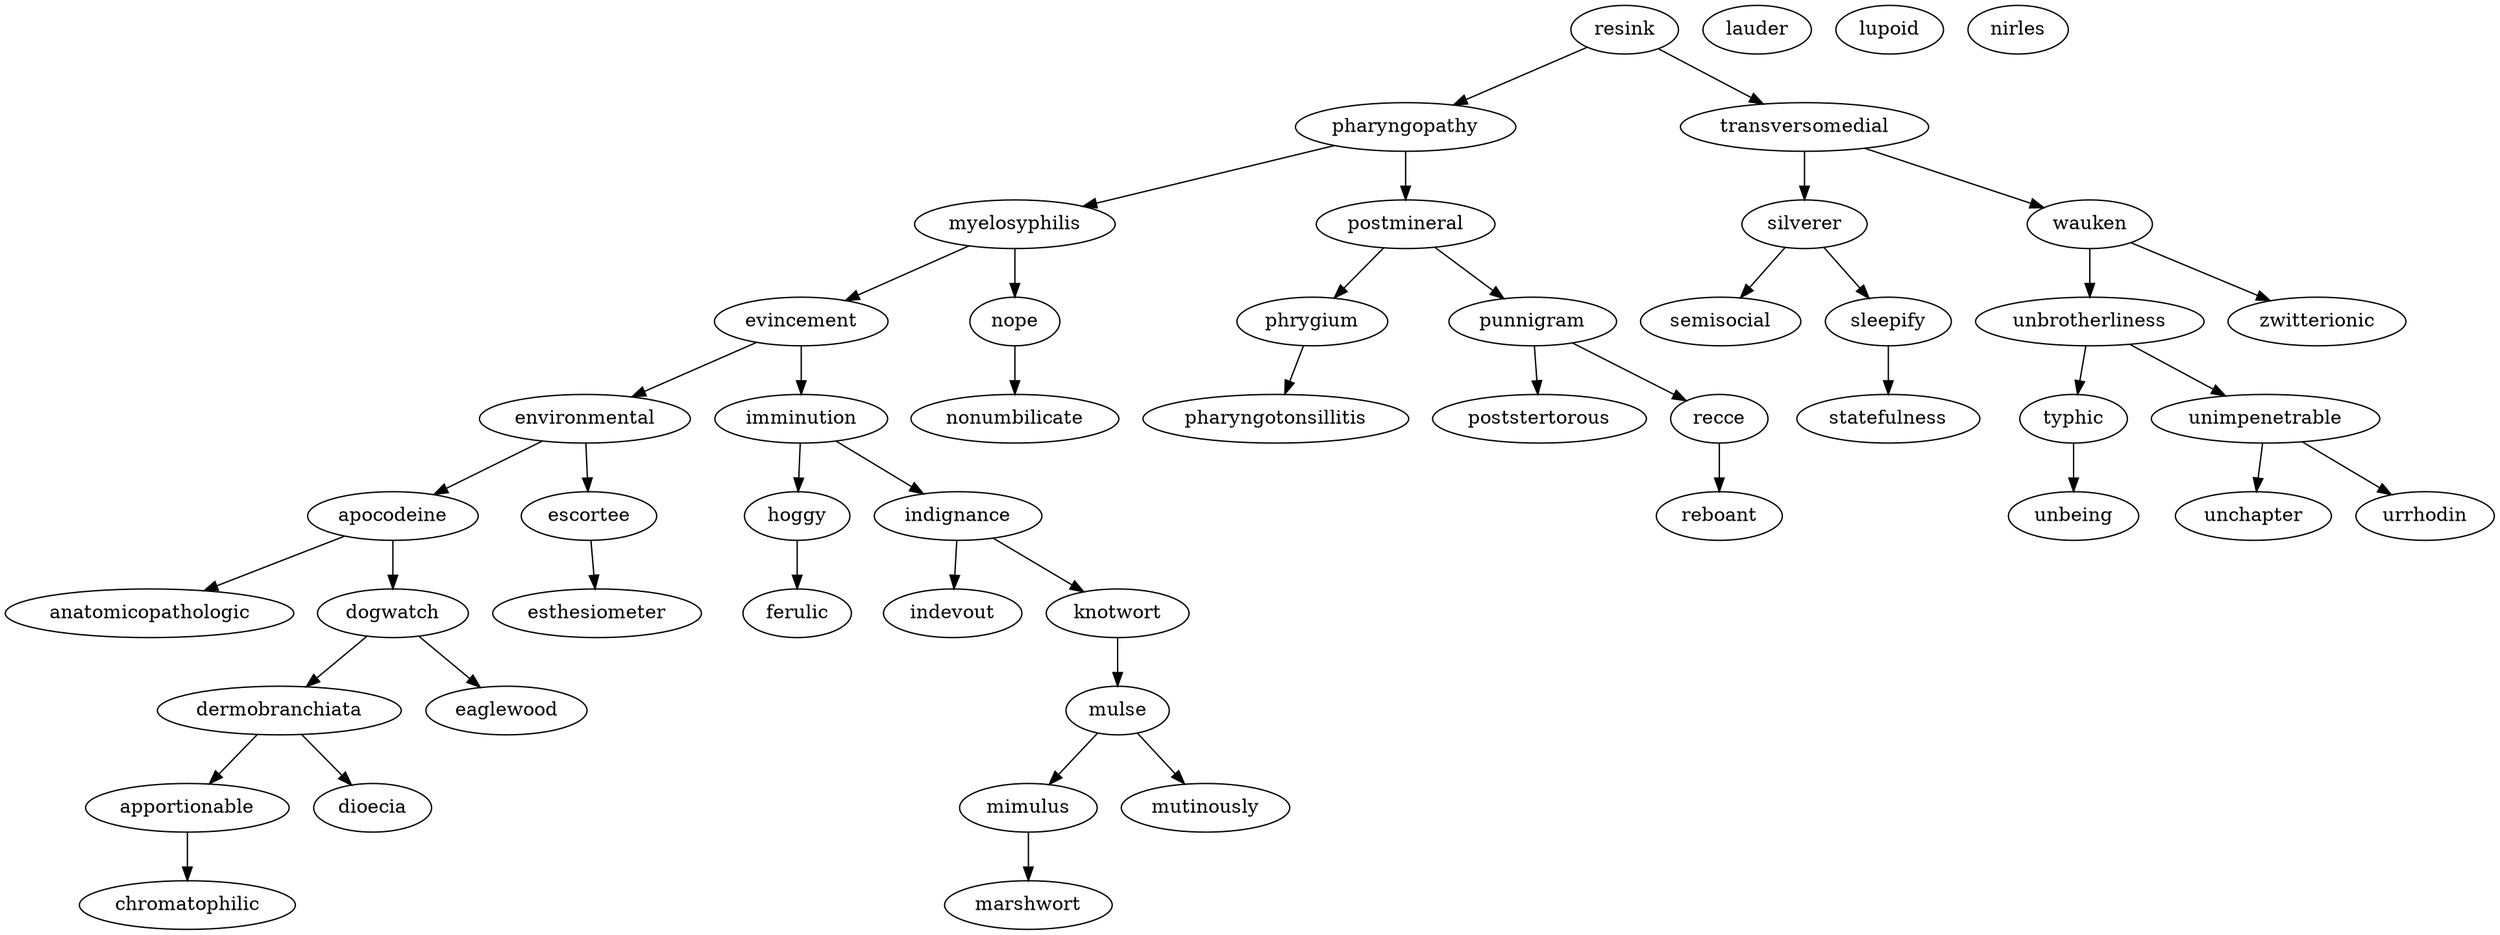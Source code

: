 digraph g { 
 node2705855630928 [label="anatomicopathologic"];
 node2705855630928 [label="anatomicopathologic"];
 node2705855629520 [label="apocodeine"];
 node2705855632400 [label="apportionable"];
 node2705855634256 [label="chromatophilic"];
 node2705855634256 [label="chromatophilic"];
 node2705855632400 [label="apportionable"];
 node2705855630224 [label="dermobranchiata"];
 node2705855631632 [label="dioecia"];
 node2705855631632 [label="dioecia"];
 node2705855630224 [label="dermobranchiata"];
 node2705855629776 [label="dogwatch"];
 node2705855629904 [label="eaglewood"];
 node2705855629904 [label="eaglewood"];
 node2705855629776 [label="dogwatch"];
 node2705855629520 [label="apocodeine"];
 node2705855628752 [label="environmental"];
 node2705855629648 [label="escortee"];
 node2705855634832 [label="esthesiometer"];
 node2705855634832 [label="esthesiometer"];
 node2705855629648 [label="escortee"];
 node2705855628752 [label="environmental"];
 node2705855628240 [label="evincement"];
 node2705855632592 [label="ferulic"];
 node2705855632592 [label="ferulic"];
 node2705855631184 [label="hoggy"];
 node2705855631184 [label="hoggy"];
 node2705855628624 [label="imminution"];
 node2705855630736 [label="indevout"];
 node2705855630736 [label="indevout"];
 node2705855629264 [label="indignance"];
 node2705855629392 [label="knotwort"];
 node2705855634448 [label="lauder"];
 node2705855634448 [label="lauder"];
 node2705855634064 [label="lupoid"];
 node2705855634064 [label="lupoid"];
 node2705855633872 [label="marshwort"];
 node2705855633872 [label="marshwort"];
 node2705855633296 [label="mimulus"];
 node2705855633296 [label="mimulus"];
 node2705855630288 [label="mulse"];
 node2705855633488 [label="mutinously"];
 node2705855633488 [label="mutinously"];
 node2705855630288 [label="mulse"];
 node2705855629392 [label="knotwort"];
 node2705855629264 [label="indignance"];
 node2705855628624 [label="imminution"];
 node2705855628240 [label="evincement"];
 node2705855627984 [label="myelosyphilis"];
 node2705855634640 [label="nirles"];
 node2705855634640 [label="nirles"];
 node2705855632016 [label="nonumbilicate"];
 node2705855632016 [label="nonumbilicate"];
 node2705855629008 [label="nope"];
 node2705855629008 [label="nope"];
 node2705855627984 [label="myelosyphilis"];
 node2705855627856 [label="pharyngopathy"];
 node2705855632976 [label="pharyngotonsillitis"];
 node2705855632976 [label="pharyngotonsillitis"];
 node2705855628368 [label="phrygium"];
 node2705855628368 [label="phrygium"];
 node2705855627408 [label="postmineral"];
 node2705855630480 [label="poststertorous"];
 node2705855630480 [label="poststertorous"];
 node2705855628496 [label="punnigram"];
 node2705855633680 [label="reboant"];
 node2705855633680 [label="reboant"];
 node2705855633232 [label="recce"];
 node2705855633232 [label="recce"];
 node2705855628496 [label="punnigram"];
 node2705855627408 [label="postmineral"];
 node2705855627856 [label="pharyngopathy"];
 node2705855594448 [label="resink"];
 node2705855635024 [label="semisocial"];
 node2705855635024 [label="semisocial"];
 node2705855628112 [label="silverer"];
 node2705855628880 [label="sleepify"];
 node2705855632784 [label="statefulness"];
 node2705855632784 [label="statefulness"];
 node2705855628880 [label="sleepify"];
 node2705855628112 [label="silverer"];
 node2705855594384 [label="transversomedial"];
 node2705855630544 [label="typhic"];
 node2705855635472 [label="unbeing"];
 node2705855635472 [label="unbeing"];
 node2705855630544 [label="typhic"];
 node2705855630032 [label="unbrotherliness"];
 node2705855631824 [label="unchapter"];
 node2705855631824 [label="unchapter"];
 node2705855631248 [label="unimpenetrable"];
 node2705855631440 [label="urrhodin"];
 node2705855631440 [label="urrhodin"];
 node2705855631248 [label="unimpenetrable"];
 node2705855630032 [label="unbrotherliness"];
 node2705855629136 [label="wauken"];
 node2705855632208 [label="zwitterionic"];
 node2705855632208 [label="zwitterionic"];
 node2705855629136 [label="wauken"];
 node2705855594384 [label="transversomedial"];
 node2705855594448 [label="resink"];
  node2705855594448 -> node2705855627856;
  node2705855594448 -> node2705855594384;
  node2705855627856 -> node2705855627984;
  node2705855627856 -> node2705855627408;
  node2705855627984 -> node2705855628240;
  node2705855627984 -> node2705855629008;
  node2705855628240 -> node2705855628752;
  node2705855628240 -> node2705855628624;
  node2705855628752 -> node2705855629520;
  node2705855628752 -> node2705855629648;
  node2705855629520 -> node2705855630928;
  node2705855629520 -> node2705855629776;
  node2705855629776 -> node2705855630224;
  node2705855629776 -> node2705855629904;
  node2705855630224 -> node2705855632400;
  node2705855630224 -> node2705855631632;
  node2705855632400 -> node2705855634256;
  node2705855629648 -> node2705855634832;
  node2705855628624 -> node2705855631184;
  node2705855628624 -> node2705855629264;
  node2705855631184 -> node2705855632592;
  node2705855629264 -> node2705855630736;
  node2705855629264 -> node2705855629392;
  node2705855629392 -> node2705855630288;
  node2705855630288 -> node2705855633296;
  node2705855630288 -> node2705855633488;
  node2705855633296 -> node2705855633872;
  node2705855629008 -> node2705855632016;
  node2705855627408 -> node2705855628368;
  node2705855627408 -> node2705855628496;
  node2705855628368 -> node2705855632976;
  node2705855628496 -> node2705855630480;
  node2705855628496 -> node2705855633232;
  node2705855633232 -> node2705855633680;
  node2705855594384 -> node2705855628112;
  node2705855594384 -> node2705855629136;
  node2705855628112 -> node2705855635024;
  node2705855628112 -> node2705855628880;
  node2705855628880 -> node2705855632784;
  node2705855629136 -> node2705855630032;
  node2705855629136 -> node2705855632208;
  node2705855630032 -> node2705855630544;
  node2705855630032 -> node2705855631248;
  node2705855630544 -> node2705855635472;
  node2705855631248 -> node2705855631824;
  node2705855631248 -> node2705855631440;
} 
